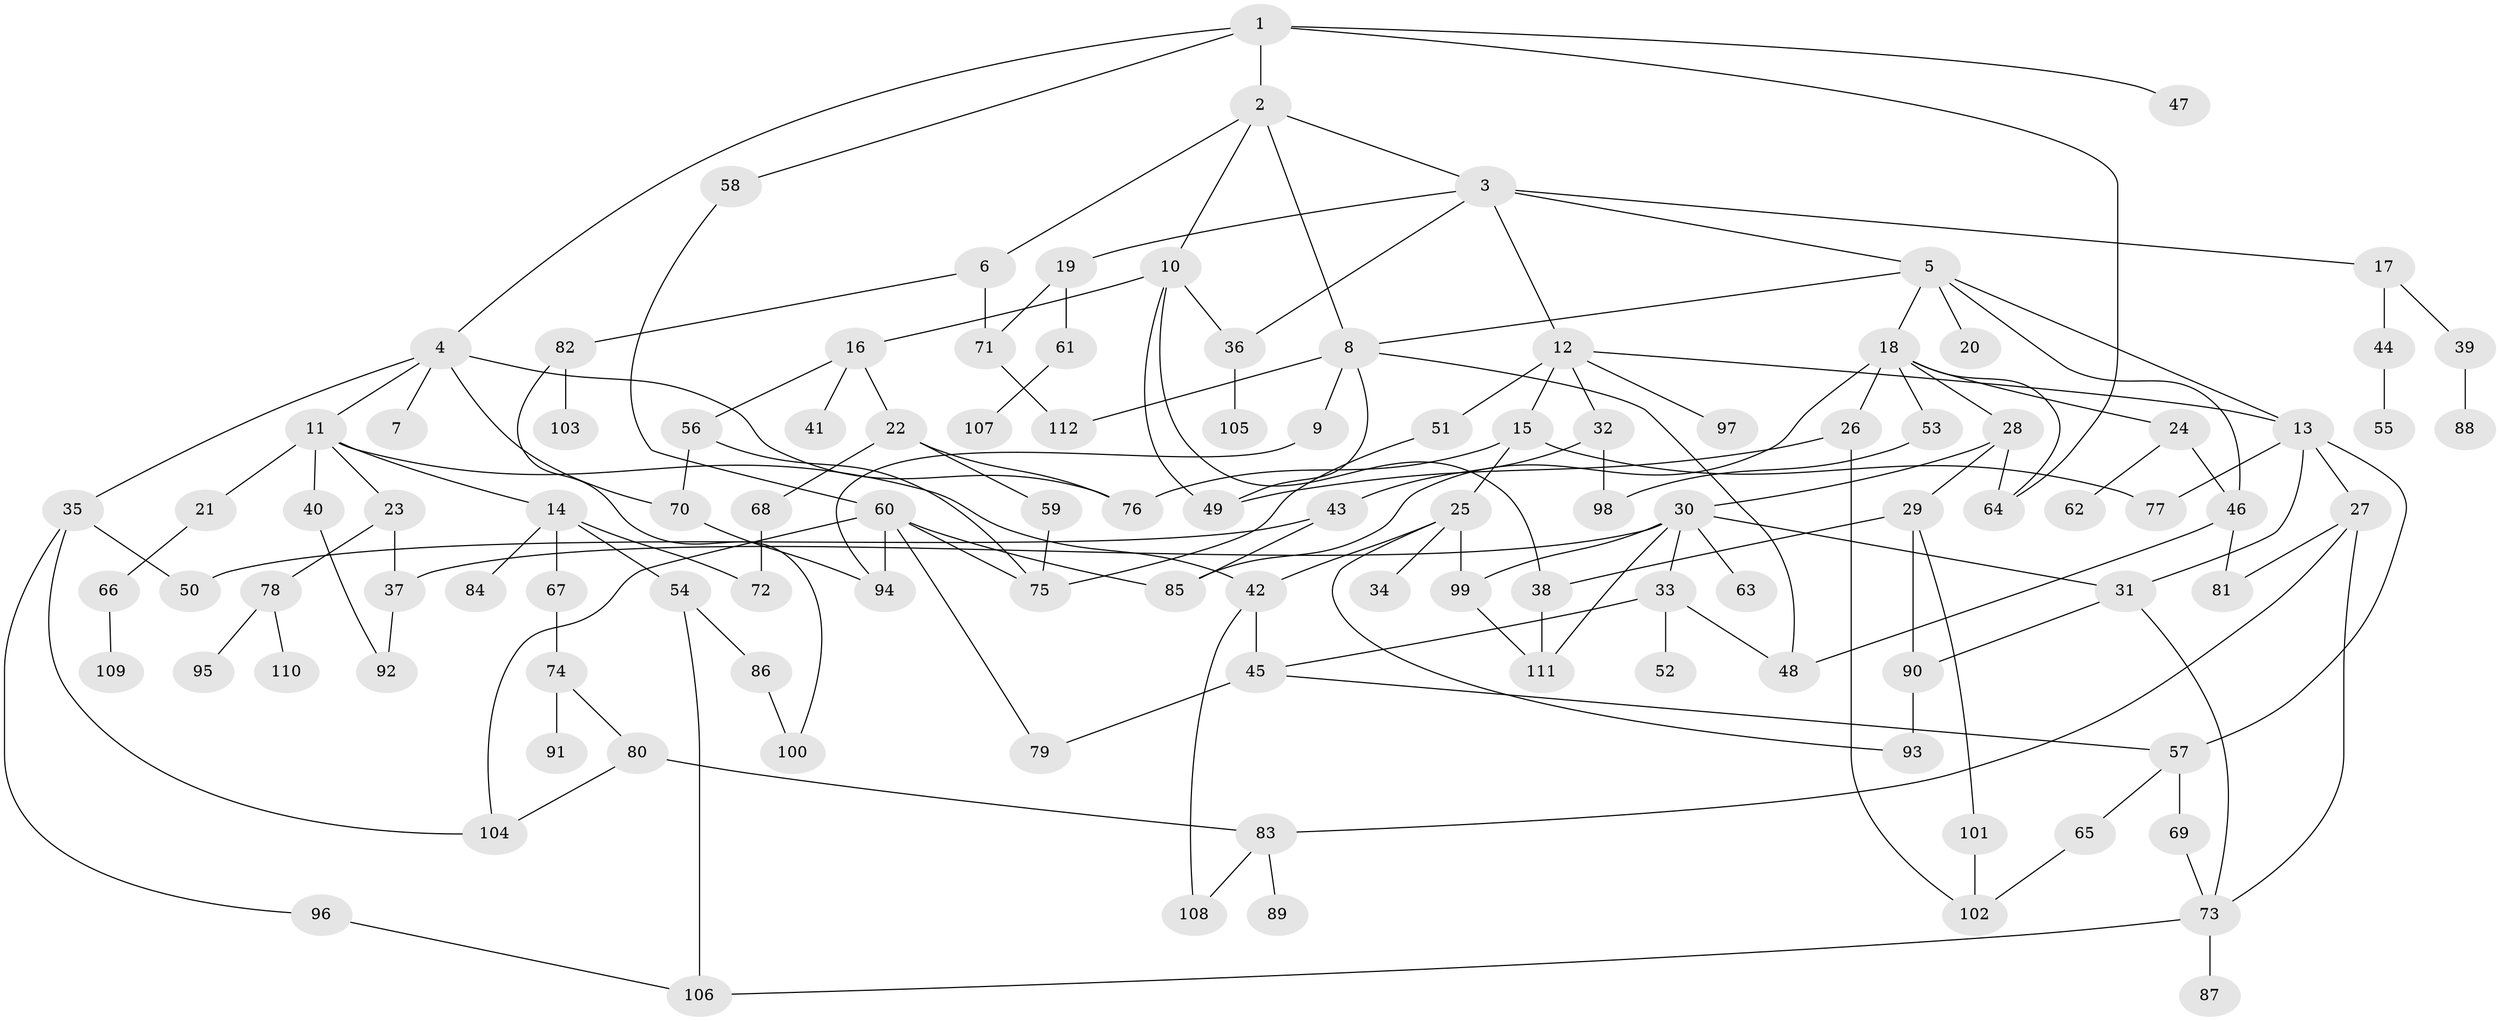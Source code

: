 // Generated by graph-tools (version 1.1) at 2025/25/03/09/25 03:25:31]
// undirected, 112 vertices, 162 edges
graph export_dot {
graph [start="1"]
  node [color=gray90,style=filled];
  1;
  2;
  3;
  4;
  5;
  6;
  7;
  8;
  9;
  10;
  11;
  12;
  13;
  14;
  15;
  16;
  17;
  18;
  19;
  20;
  21;
  22;
  23;
  24;
  25;
  26;
  27;
  28;
  29;
  30;
  31;
  32;
  33;
  34;
  35;
  36;
  37;
  38;
  39;
  40;
  41;
  42;
  43;
  44;
  45;
  46;
  47;
  48;
  49;
  50;
  51;
  52;
  53;
  54;
  55;
  56;
  57;
  58;
  59;
  60;
  61;
  62;
  63;
  64;
  65;
  66;
  67;
  68;
  69;
  70;
  71;
  72;
  73;
  74;
  75;
  76;
  77;
  78;
  79;
  80;
  81;
  82;
  83;
  84;
  85;
  86;
  87;
  88;
  89;
  90;
  91;
  92;
  93;
  94;
  95;
  96;
  97;
  98;
  99;
  100;
  101;
  102;
  103;
  104;
  105;
  106;
  107;
  108;
  109;
  110;
  111;
  112;
  1 -- 2;
  1 -- 4;
  1 -- 47;
  1 -- 58;
  1 -- 64;
  2 -- 3;
  2 -- 6;
  2 -- 8;
  2 -- 10;
  3 -- 5;
  3 -- 12;
  3 -- 17;
  3 -- 19;
  3 -- 36;
  4 -- 7;
  4 -- 11;
  4 -- 35;
  4 -- 70;
  4 -- 76;
  5 -- 13;
  5 -- 18;
  5 -- 20;
  5 -- 46;
  5 -- 8;
  6 -- 82;
  6 -- 71;
  8 -- 9;
  8 -- 112;
  8 -- 48;
  8 -- 49;
  9 -- 94;
  10 -- 16;
  10 -- 49;
  10 -- 38;
  10 -- 36;
  11 -- 14;
  11 -- 21;
  11 -- 23;
  11 -- 40;
  11 -- 42;
  12 -- 15;
  12 -- 32;
  12 -- 51;
  12 -- 97;
  12 -- 13;
  13 -- 27;
  13 -- 57;
  13 -- 77;
  13 -- 31;
  14 -- 54;
  14 -- 67;
  14 -- 84;
  14 -- 72;
  15 -- 25;
  15 -- 76;
  15 -- 77;
  16 -- 22;
  16 -- 41;
  16 -- 56;
  17 -- 39;
  17 -- 44;
  18 -- 24;
  18 -- 26;
  18 -- 28;
  18 -- 53;
  18 -- 64;
  18 -- 85;
  19 -- 61;
  19 -- 71;
  21 -- 66;
  22 -- 59;
  22 -- 68;
  22 -- 76;
  23 -- 37;
  23 -- 78;
  24 -- 62;
  24 -- 46;
  25 -- 34;
  25 -- 99;
  25 -- 42;
  25 -- 93;
  26 -- 49;
  26 -- 102;
  27 -- 73;
  27 -- 83;
  27 -- 81;
  28 -- 29;
  28 -- 30;
  28 -- 64;
  29 -- 38;
  29 -- 101;
  29 -- 90;
  30 -- 31;
  30 -- 33;
  30 -- 63;
  30 -- 99;
  30 -- 111;
  30 -- 37;
  31 -- 90;
  31 -- 73;
  32 -- 43;
  32 -- 98;
  33 -- 52;
  33 -- 45;
  33 -- 48;
  35 -- 50;
  35 -- 96;
  35 -- 104;
  36 -- 105;
  37 -- 92;
  38 -- 111;
  39 -- 88;
  40 -- 92;
  42 -- 45;
  42 -- 108;
  43 -- 85;
  43 -- 50;
  44 -- 55;
  45 -- 79;
  45 -- 57;
  46 -- 48;
  46 -- 81;
  51 -- 75;
  53 -- 98;
  54 -- 86;
  54 -- 106;
  56 -- 75;
  56 -- 70;
  57 -- 65;
  57 -- 69;
  58 -- 60;
  59 -- 75;
  60 -- 85;
  60 -- 94;
  60 -- 104;
  60 -- 79;
  60 -- 75;
  61 -- 107;
  65 -- 102;
  66 -- 109;
  67 -- 74;
  68 -- 72;
  69 -- 73;
  70 -- 94;
  71 -- 112;
  73 -- 87;
  73 -- 106;
  74 -- 80;
  74 -- 91;
  78 -- 95;
  78 -- 110;
  80 -- 83;
  80 -- 104;
  82 -- 100;
  82 -- 103;
  83 -- 89;
  83 -- 108;
  86 -- 100;
  90 -- 93;
  96 -- 106;
  99 -- 111;
  101 -- 102;
}
